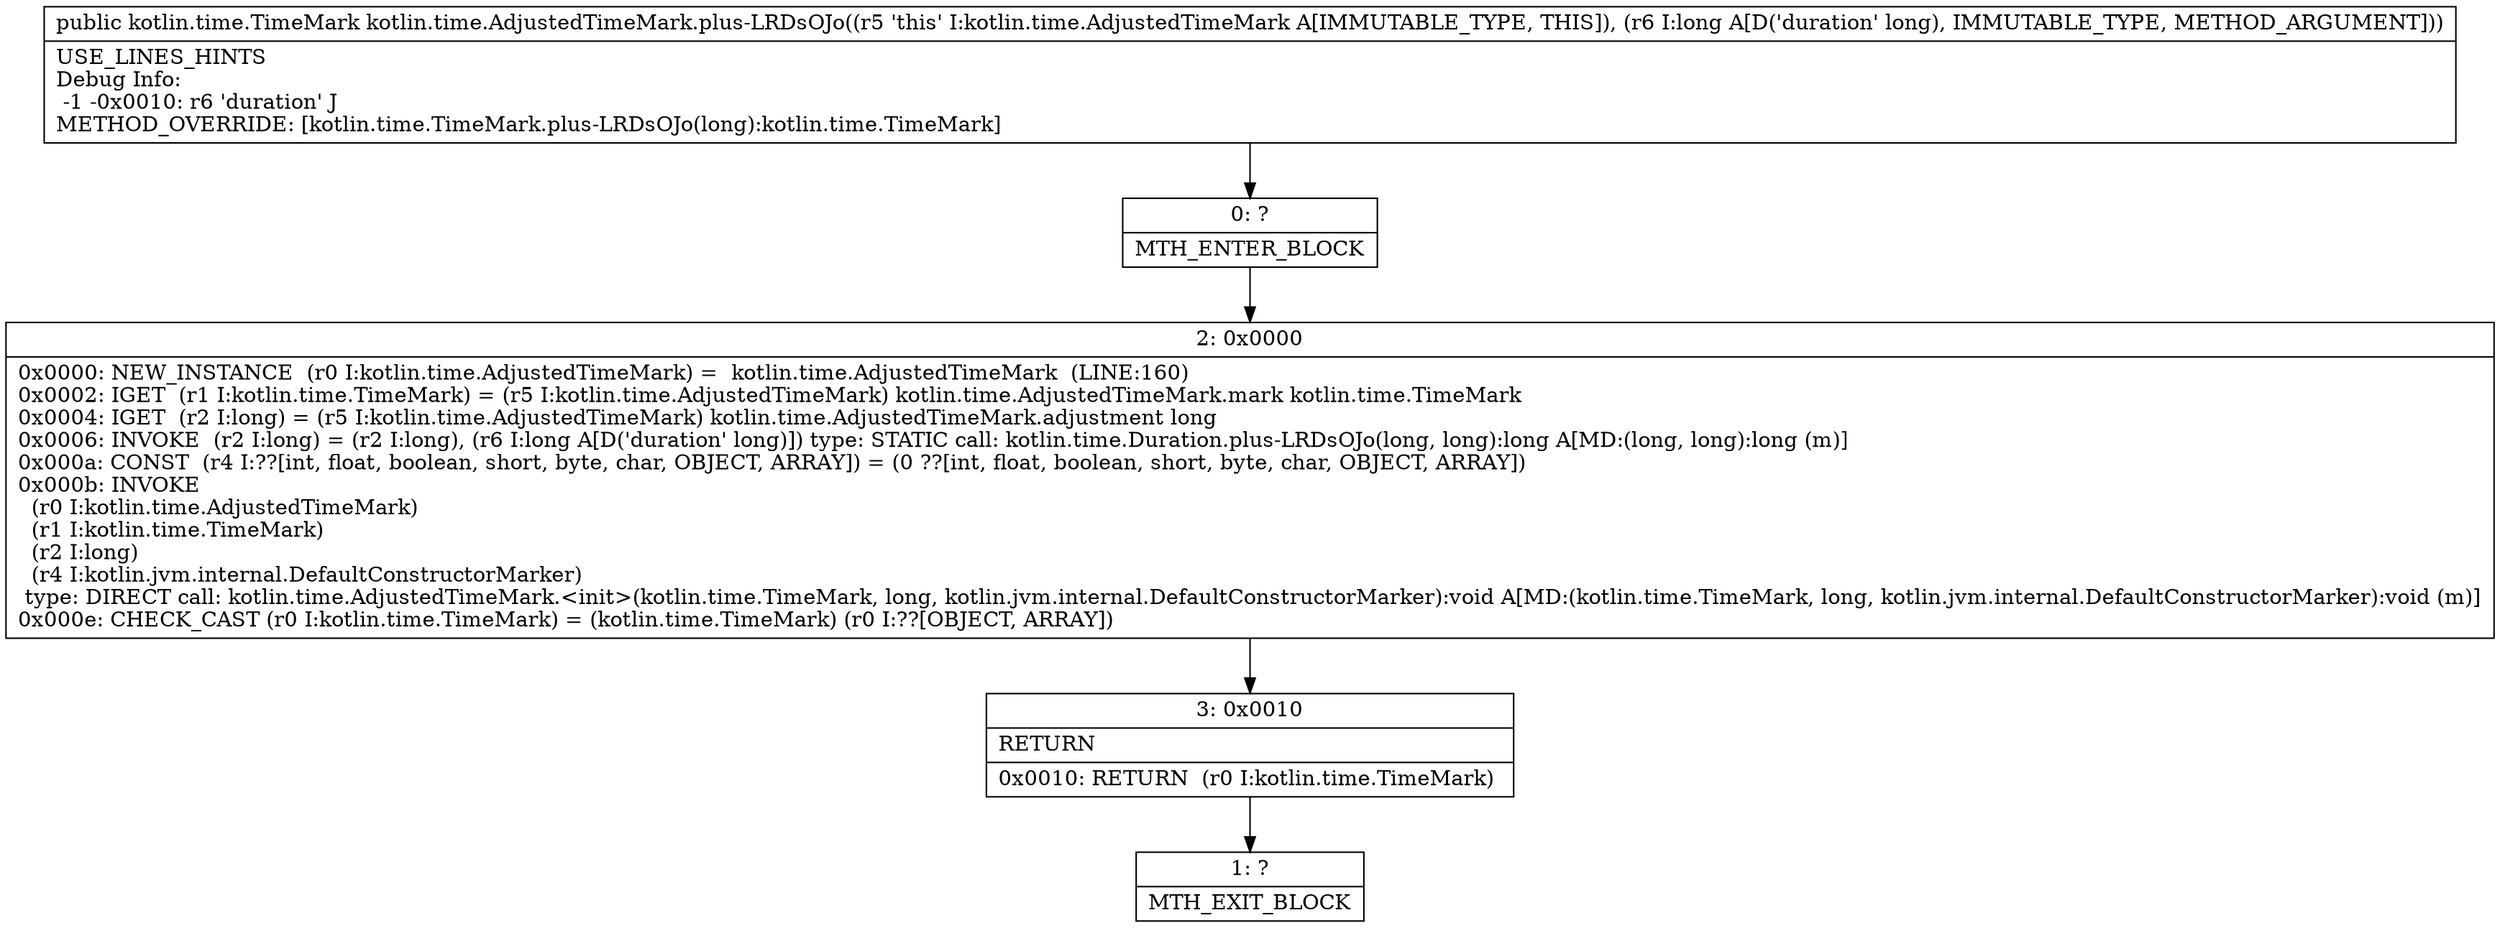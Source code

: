 digraph "CFG forkotlin.time.AdjustedTimeMark.plus\-LRDsOJo(J)Lkotlin\/time\/TimeMark;" {
Node_0 [shape=record,label="{0\:\ ?|MTH_ENTER_BLOCK\l}"];
Node_2 [shape=record,label="{2\:\ 0x0000|0x0000: NEW_INSTANCE  (r0 I:kotlin.time.AdjustedTimeMark) =  kotlin.time.AdjustedTimeMark  (LINE:160)\l0x0002: IGET  (r1 I:kotlin.time.TimeMark) = (r5 I:kotlin.time.AdjustedTimeMark) kotlin.time.AdjustedTimeMark.mark kotlin.time.TimeMark \l0x0004: IGET  (r2 I:long) = (r5 I:kotlin.time.AdjustedTimeMark) kotlin.time.AdjustedTimeMark.adjustment long \l0x0006: INVOKE  (r2 I:long) = (r2 I:long), (r6 I:long A[D('duration' long)]) type: STATIC call: kotlin.time.Duration.plus\-LRDsOJo(long, long):long A[MD:(long, long):long (m)]\l0x000a: CONST  (r4 I:??[int, float, boolean, short, byte, char, OBJECT, ARRAY]) = (0 ??[int, float, boolean, short, byte, char, OBJECT, ARRAY]) \l0x000b: INVOKE  \l  (r0 I:kotlin.time.AdjustedTimeMark)\l  (r1 I:kotlin.time.TimeMark)\l  (r2 I:long)\l  (r4 I:kotlin.jvm.internal.DefaultConstructorMarker)\l type: DIRECT call: kotlin.time.AdjustedTimeMark.\<init\>(kotlin.time.TimeMark, long, kotlin.jvm.internal.DefaultConstructorMarker):void A[MD:(kotlin.time.TimeMark, long, kotlin.jvm.internal.DefaultConstructorMarker):void (m)]\l0x000e: CHECK_CAST (r0 I:kotlin.time.TimeMark) = (kotlin.time.TimeMark) (r0 I:??[OBJECT, ARRAY]) \l}"];
Node_3 [shape=record,label="{3\:\ 0x0010|RETURN\l|0x0010: RETURN  (r0 I:kotlin.time.TimeMark) \l}"];
Node_1 [shape=record,label="{1\:\ ?|MTH_EXIT_BLOCK\l}"];
MethodNode[shape=record,label="{public kotlin.time.TimeMark kotlin.time.AdjustedTimeMark.plus\-LRDsOJo((r5 'this' I:kotlin.time.AdjustedTimeMark A[IMMUTABLE_TYPE, THIS]), (r6 I:long A[D('duration' long), IMMUTABLE_TYPE, METHOD_ARGUMENT]))  | USE_LINES_HINTS\lDebug Info:\l  \-1 \-0x0010: r6 'duration' J\lMETHOD_OVERRIDE: [kotlin.time.TimeMark.plus\-LRDsOJo(long):kotlin.time.TimeMark]\l}"];
MethodNode -> Node_0;Node_0 -> Node_2;
Node_2 -> Node_3;
Node_3 -> Node_1;
}

